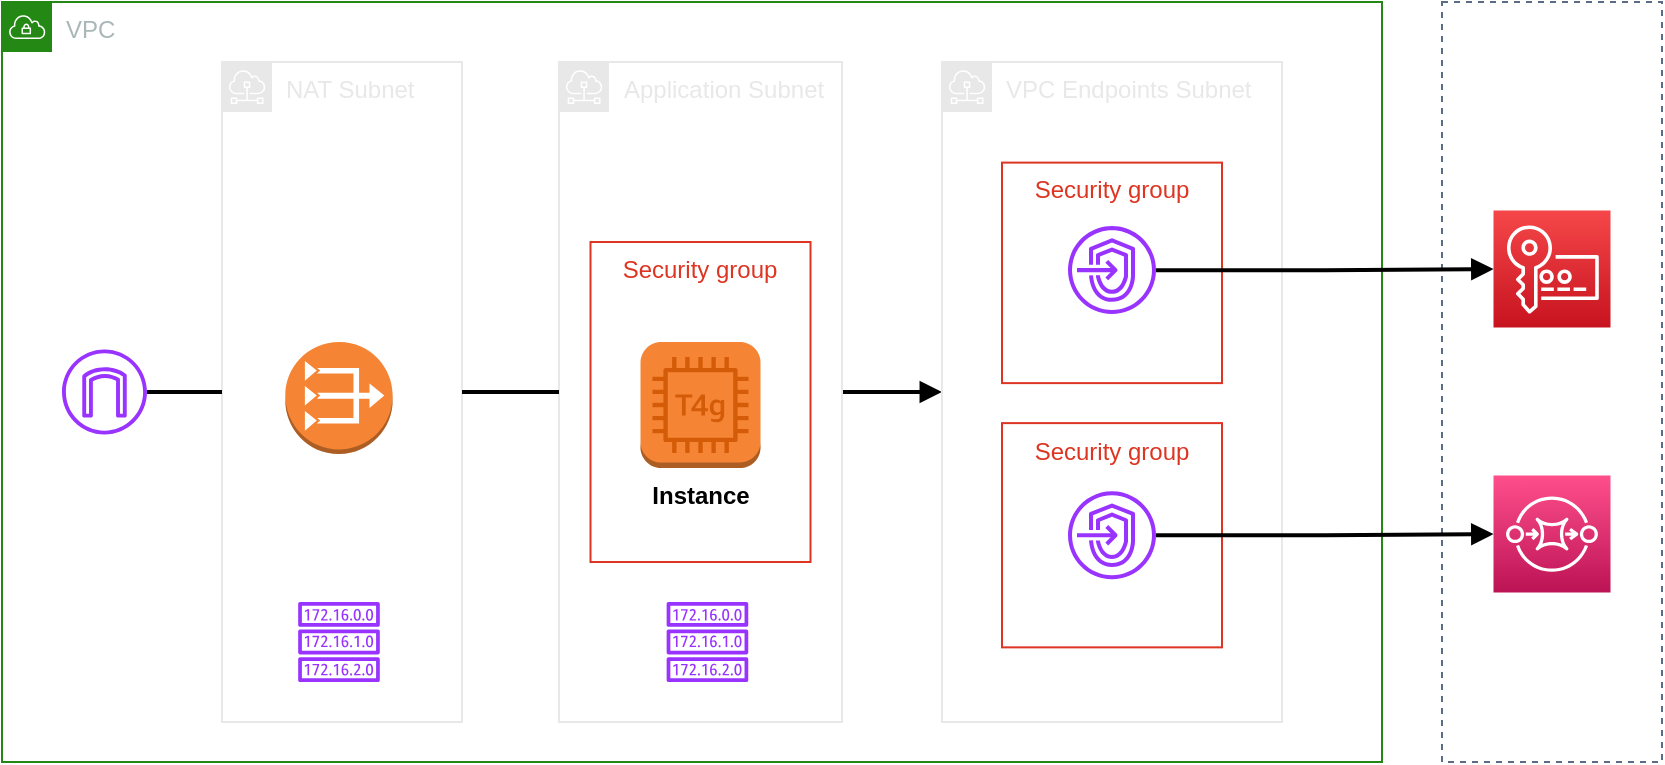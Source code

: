 <mxfile version="21.6.8" type="device">
  <diagram id="M5KcEbnYhLTgVG1xcVNz" name="Page-1">
    <mxGraphModel dx="1778" dy="166" grid="0" gridSize="10" guides="1" tooltips="1" connect="1" arrows="1" fold="1" page="0" pageScale="1" pageWidth="850" pageHeight="1100" math="0" shadow="0">
      <root>
        <mxCell id="0" />
        <mxCell id="1" parent="0" />
        <mxCell id="R4oFlvFNNp4HnnG9pWBy-2" value="VPC" style="points=[[0,0],[0.25,0],[0.5,0],[0.75,0],[1,0],[1,0.25],[1,0.5],[1,0.75],[1,1],[0.75,1],[0.5,1],[0.25,1],[0,1],[0,0.75],[0,0.5],[0,0.25]];outlineConnect=0;gradientColor=none;html=1;whiteSpace=wrap;fontSize=12;fontStyle=0;container=1;pointerEvents=0;collapsible=0;recursiveResize=0;shape=mxgraph.aws4.group;grIcon=mxgraph.aws4.group_vpc;strokeColor=#248814;fillColor=none;verticalAlign=top;align=left;spacingLeft=30;fontColor=#AAB7B8;dashed=0;" parent="1" vertex="1">
          <mxGeometry x="-520" y="560" width="690" height="380" as="geometry" />
        </mxCell>
        <mxCell id="R4oFlvFNNp4HnnG9pWBy-4" value="Internet&lt;br&gt;Gateway" style="sketch=0;outlineConnect=0;fontColor=#FFFFFF;gradientColor=none;fillColor=#9933FF;strokeColor=none;dashed=0;verticalLabelPosition=bottom;verticalAlign=top;align=center;html=1;fontSize=12;fontStyle=1;aspect=fixed;pointerEvents=1;shape=mxgraph.aws4.internet_gateway;" parent="R4oFlvFNNp4HnnG9pWBy-2" vertex="1">
          <mxGeometry x="30" y="173.75" width="42.5" height="42.5" as="geometry" />
        </mxCell>
        <mxCell id="R4oFlvFNNp4HnnG9pWBy-1" value="NAT Subnet" style="sketch=0;outlineConnect=0;gradientColor=none;html=1;whiteSpace=wrap;fontSize=12;fontStyle=0;shape=mxgraph.aws4.group;grIcon=mxgraph.aws4.group_subnet;strokeColor=#E8E8E8;fillColor=none;verticalAlign=top;align=left;spacingLeft=30;fontColor=#E8E8E8;dashed=0;" parent="R4oFlvFNNp4HnnG9pWBy-2" vertex="1">
          <mxGeometry x="110" y="30" width="120" height="330" as="geometry" />
        </mxCell>
        <mxCell id="R4oFlvFNNp4HnnG9pWBy-3" value="NAT Gateway" style="outlineConnect=0;dashed=0;verticalLabelPosition=bottom;verticalAlign=top;align=center;html=1;shape=mxgraph.aws3.vpc_nat_gateway;fillColor=#F58534;gradientColor=none;fontColor=#FFFFFF;fontStyle=1" parent="R4oFlvFNNp4HnnG9pWBy-2" vertex="1">
          <mxGeometry x="141.66" y="170" width="53.67" height="56" as="geometry" />
        </mxCell>
        <mxCell id="R4oFlvFNNp4HnnG9pWBy-19" style="edgeStyle=orthogonalEdgeStyle;rounded=0;orthogonalLoop=1;jettySize=auto;html=1;strokeWidth=2;endArrow=none;endFill=0;" parent="R4oFlvFNNp4HnnG9pWBy-2" source="R4oFlvFNNp4HnnG9pWBy-4" target="R4oFlvFNNp4HnnG9pWBy-1" edge="1">
          <mxGeometry relative="1" as="geometry">
            <mxPoint x="260" y="232" as="sourcePoint" />
            <mxPoint x="350" y="232" as="targetPoint" />
          </mxGeometry>
        </mxCell>
        <mxCell id="R4oFlvFNNp4HnnG9pWBy-27" value="" style="sketch=0;outlineConnect=0;fontColor=#232F3E;gradientColor=none;fillColor=#9933FF;strokeColor=none;dashed=0;verticalLabelPosition=bottom;verticalAlign=top;align=center;html=1;fontSize=12;fontStyle=0;aspect=fixed;pointerEvents=1;shape=mxgraph.aws4.route_table;" parent="R4oFlvFNNp4HnnG9pWBy-2" vertex="1">
          <mxGeometry x="147.97" y="300" width="41.05" height="40" as="geometry" />
        </mxCell>
        <mxCell id="R4oFlvFNNp4HnnG9pWBy-20" value="AWS Services" style="fillColor=none;strokeColor=#5A6C86;dashed=1;verticalAlign=top;fontStyle=0;fontColor=#FFFFFF;whiteSpace=wrap;html=1;" parent="1" vertex="1">
          <mxGeometry x="200" y="560" width="110" height="380" as="geometry" />
        </mxCell>
        <mxCell id="R4oFlvFNNp4HnnG9pWBy-17" style="edgeStyle=orthogonalEdgeStyle;rounded=0;orthogonalLoop=1;jettySize=auto;html=1;strokeWidth=2;endArrow=block;endFill=1;" parent="1" source="R4oFlvFNNp4HnnG9pWBy-5" target="R4oFlvFNNp4HnnG9pWBy-6" edge="1">
          <mxGeometry relative="1" as="geometry" />
        </mxCell>
        <mxCell id="R4oFlvFNNp4HnnG9pWBy-5" value="Application Subnet" style="sketch=0;outlineConnect=0;gradientColor=none;html=1;whiteSpace=wrap;fontSize=12;fontStyle=0;shape=mxgraph.aws4.group;grIcon=mxgraph.aws4.group_subnet;strokeColor=#E8E8E8;fillColor=none;verticalAlign=top;align=left;spacingLeft=30;fontColor=#E8E8E8;dashed=0;" parent="1" vertex="1">
          <mxGeometry x="-241.5" y="590" width="141.5" height="330" as="geometry" />
        </mxCell>
        <mxCell id="R4oFlvFNNp4HnnG9pWBy-6" value="VPC Endpoints Subnet" style="sketch=0;outlineConnect=0;gradientColor=none;html=1;whiteSpace=wrap;fontSize=12;fontStyle=0;shape=mxgraph.aws4.group;grIcon=mxgraph.aws4.group_subnet;strokeColor=#E8E8E8;fillColor=none;verticalAlign=top;align=left;spacingLeft=30;fontColor=#E8E8E8;dashed=0;" parent="1" vertex="1">
          <mxGeometry x="-50" y="590" width="170" height="330" as="geometry" />
        </mxCell>
        <mxCell id="R4oFlvFNNp4HnnG9pWBy-7" value="Security group" style="fillColor=none;strokeColor=#DD3522;verticalAlign=top;fontStyle=0;fontColor=#DD3522;whiteSpace=wrap;html=1;" parent="1" vertex="1">
          <mxGeometry x="-20" y="770.56" width="110" height="112.12" as="geometry" />
        </mxCell>
        <mxCell id="R4oFlvFNNp4HnnG9pWBy-8" value="Security group" style="fillColor=none;strokeColor=#DD3522;verticalAlign=top;fontStyle=0;fontColor=#DD3522;whiteSpace=wrap;html=1;" parent="1" vertex="1">
          <mxGeometry x="-20" y="640.31" width="110" height="110.25" as="geometry" />
        </mxCell>
        <mxCell id="R4oFlvFNNp4HnnG9pWBy-9" value="Security group" style="fillColor=none;strokeColor=#DD3522;verticalAlign=top;fontStyle=0;fontColor=#DD3522;whiteSpace=wrap;html=1;" parent="1" vertex="1">
          <mxGeometry x="-225.75" y="680" width="110" height="160" as="geometry" />
        </mxCell>
        <mxCell id="R4oFlvFNNp4HnnG9pWBy-13" value="Instance" style="outlineConnect=0;dashed=0;verticalLabelPosition=bottom;verticalAlign=top;align=center;html=1;shape=mxgraph.aws3.instance;fillColor=#F58534;gradientColor=none;fontStyle=1" parent="1" vertex="1">
          <mxGeometry x="-200.75" y="730" width="60" height="63" as="geometry" />
        </mxCell>
        <mxCell id="R4oFlvFNNp4HnnG9pWBy-14" value="" style="sketch=0;outlineConnect=0;fontColor=#232F3E;gradientColor=none;fillColor=#D45B07;strokeColor=none;dashed=0;verticalLabelPosition=bottom;verticalAlign=top;align=center;html=1;fontSize=12;fontStyle=0;aspect=fixed;pointerEvents=1;shape=mxgraph.aws4.t4g_instance;" parent="1" vertex="1">
          <mxGeometry x="-194.75" y="737.5" width="48" height="48" as="geometry" />
        </mxCell>
        <mxCell id="R4oFlvFNNp4HnnG9pWBy-15" value="KMS" style="sketch=0;points=[[0,0,0],[0.25,0,0],[0.5,0,0],[0.75,0,0],[1,0,0],[0,1,0],[0.25,1,0],[0.5,1,0],[0.75,1,0],[1,1,0],[0,0.25,0],[0,0.5,0],[0,0.75,0],[1,0.25,0],[1,0.5,0],[1,0.75,0]];outlineConnect=0;fontColor=#FFFFFF;gradientColor=#F54749;gradientDirection=north;fillColor=#C7131F;strokeColor=#ffffff;dashed=0;verticalLabelPosition=bottom;verticalAlign=top;align=center;html=1;fontSize=12;fontStyle=1;aspect=fixed;shape=mxgraph.aws4.resourceIcon;resIcon=mxgraph.aws4.key_management_service;" parent="1" vertex="1">
          <mxGeometry x="225.75" y="664.25" width="58.5" height="58.5" as="geometry" />
        </mxCell>
        <mxCell id="R4oFlvFNNp4HnnG9pWBy-16" value="SQS" style="sketch=0;points=[[0,0,0],[0.25,0,0],[0.5,0,0],[0.75,0,0],[1,0,0],[0,1,0],[0.25,1,0],[0.5,1,0],[0.75,1,0],[1,1,0],[0,0.25,0],[0,0.5,0],[0,0.75,0],[1,0.25,0],[1,0.5,0],[1,0.75,0]];outlineConnect=0;fontColor=#FFFFFF;gradientColor=#FF4F8B;gradientDirection=north;fillColor=#BC1356;strokeColor=#ffffff;dashed=0;verticalLabelPosition=bottom;verticalAlign=top;align=center;html=1;fontSize=12;fontStyle=1;aspect=fixed;shape=mxgraph.aws4.resourceIcon;resIcon=mxgraph.aws4.sqs;" parent="1" vertex="1">
          <mxGeometry x="225.75" y="796.81" width="58.5" height="58.5" as="geometry" />
        </mxCell>
        <mxCell id="R4oFlvFNNp4HnnG9pWBy-10" value="VPC Endpoint" style="sketch=0;outlineConnect=0;fontColor=#FFFFFF;gradientColor=none;fillColor=#9933FF;strokeColor=none;dashed=0;verticalLabelPosition=bottom;verticalAlign=top;align=center;html=1;fontSize=12;fontStyle=1;aspect=fixed;pointerEvents=1;shape=mxgraph.aws4.endpoints;" parent="1" vertex="1">
          <mxGeometry x="13" y="672.06" width="44" height="44" as="geometry" />
        </mxCell>
        <mxCell id="R4oFlvFNNp4HnnG9pWBy-18" style="edgeStyle=orthogonalEdgeStyle;rounded=0;orthogonalLoop=1;jettySize=auto;html=1;strokeWidth=2;endArrow=none;endFill=0;" parent="1" source="R4oFlvFNNp4HnnG9pWBy-1" target="R4oFlvFNNp4HnnG9pWBy-5" edge="1">
          <mxGeometry relative="1" as="geometry">
            <mxPoint x="-37" y="792" as="sourcePoint" />
            <mxPoint x="50" y="792" as="targetPoint" />
          </mxGeometry>
        </mxCell>
        <mxCell id="R4oFlvFNNp4HnnG9pWBy-22" style="edgeStyle=orthogonalEdgeStyle;rounded=0;orthogonalLoop=1;jettySize=auto;html=1;strokeWidth=2;endArrow=block;endFill=1;" parent="1" source="R4oFlvFNNp4HnnG9pWBy-10" target="R4oFlvFNNp4HnnG9pWBy-15" edge="1">
          <mxGeometry relative="1" as="geometry">
            <mxPoint x="3" y="777" as="sourcePoint" />
            <mxPoint x="90" y="777" as="targetPoint" />
          </mxGeometry>
        </mxCell>
        <mxCell id="R4oFlvFNNp4HnnG9pWBy-23" value="VPC Endpoint" style="sketch=0;outlineConnect=0;fontColor=#FFFFFF;gradientColor=none;fillColor=#9933FF;strokeColor=none;dashed=0;verticalLabelPosition=bottom;verticalAlign=top;align=center;html=1;fontSize=12;fontStyle=1;aspect=fixed;pointerEvents=1;shape=mxgraph.aws4.endpoints;" parent="1" vertex="1">
          <mxGeometry x="13" y="804.62" width="44" height="44" as="geometry" />
        </mxCell>
        <mxCell id="R4oFlvFNNp4HnnG9pWBy-24" style="edgeStyle=orthogonalEdgeStyle;rounded=0;orthogonalLoop=1;jettySize=auto;html=1;strokeWidth=2;endArrow=block;endFill=1;" parent="1" source="R4oFlvFNNp4HnnG9pWBy-23" target="R4oFlvFNNp4HnnG9pWBy-16" edge="1">
          <mxGeometry relative="1" as="geometry">
            <mxPoint x="188" y="747" as="sourcePoint" />
            <mxPoint x="335" y="747" as="targetPoint" />
          </mxGeometry>
        </mxCell>
        <mxCell id="R4oFlvFNNp4HnnG9pWBy-28" value="" style="sketch=0;outlineConnect=0;fontColor=#232F3E;gradientColor=none;fillColor=#9933FF;strokeColor=none;dashed=0;verticalLabelPosition=bottom;verticalAlign=top;align=center;html=1;fontSize=12;fontStyle=0;aspect=fixed;pointerEvents=1;shape=mxgraph.aws4.route_table;" parent="1" vertex="1">
          <mxGeometry x="-187.8" y="860" width="41.05" height="40" as="geometry" />
        </mxCell>
      </root>
    </mxGraphModel>
  </diagram>
</mxfile>
